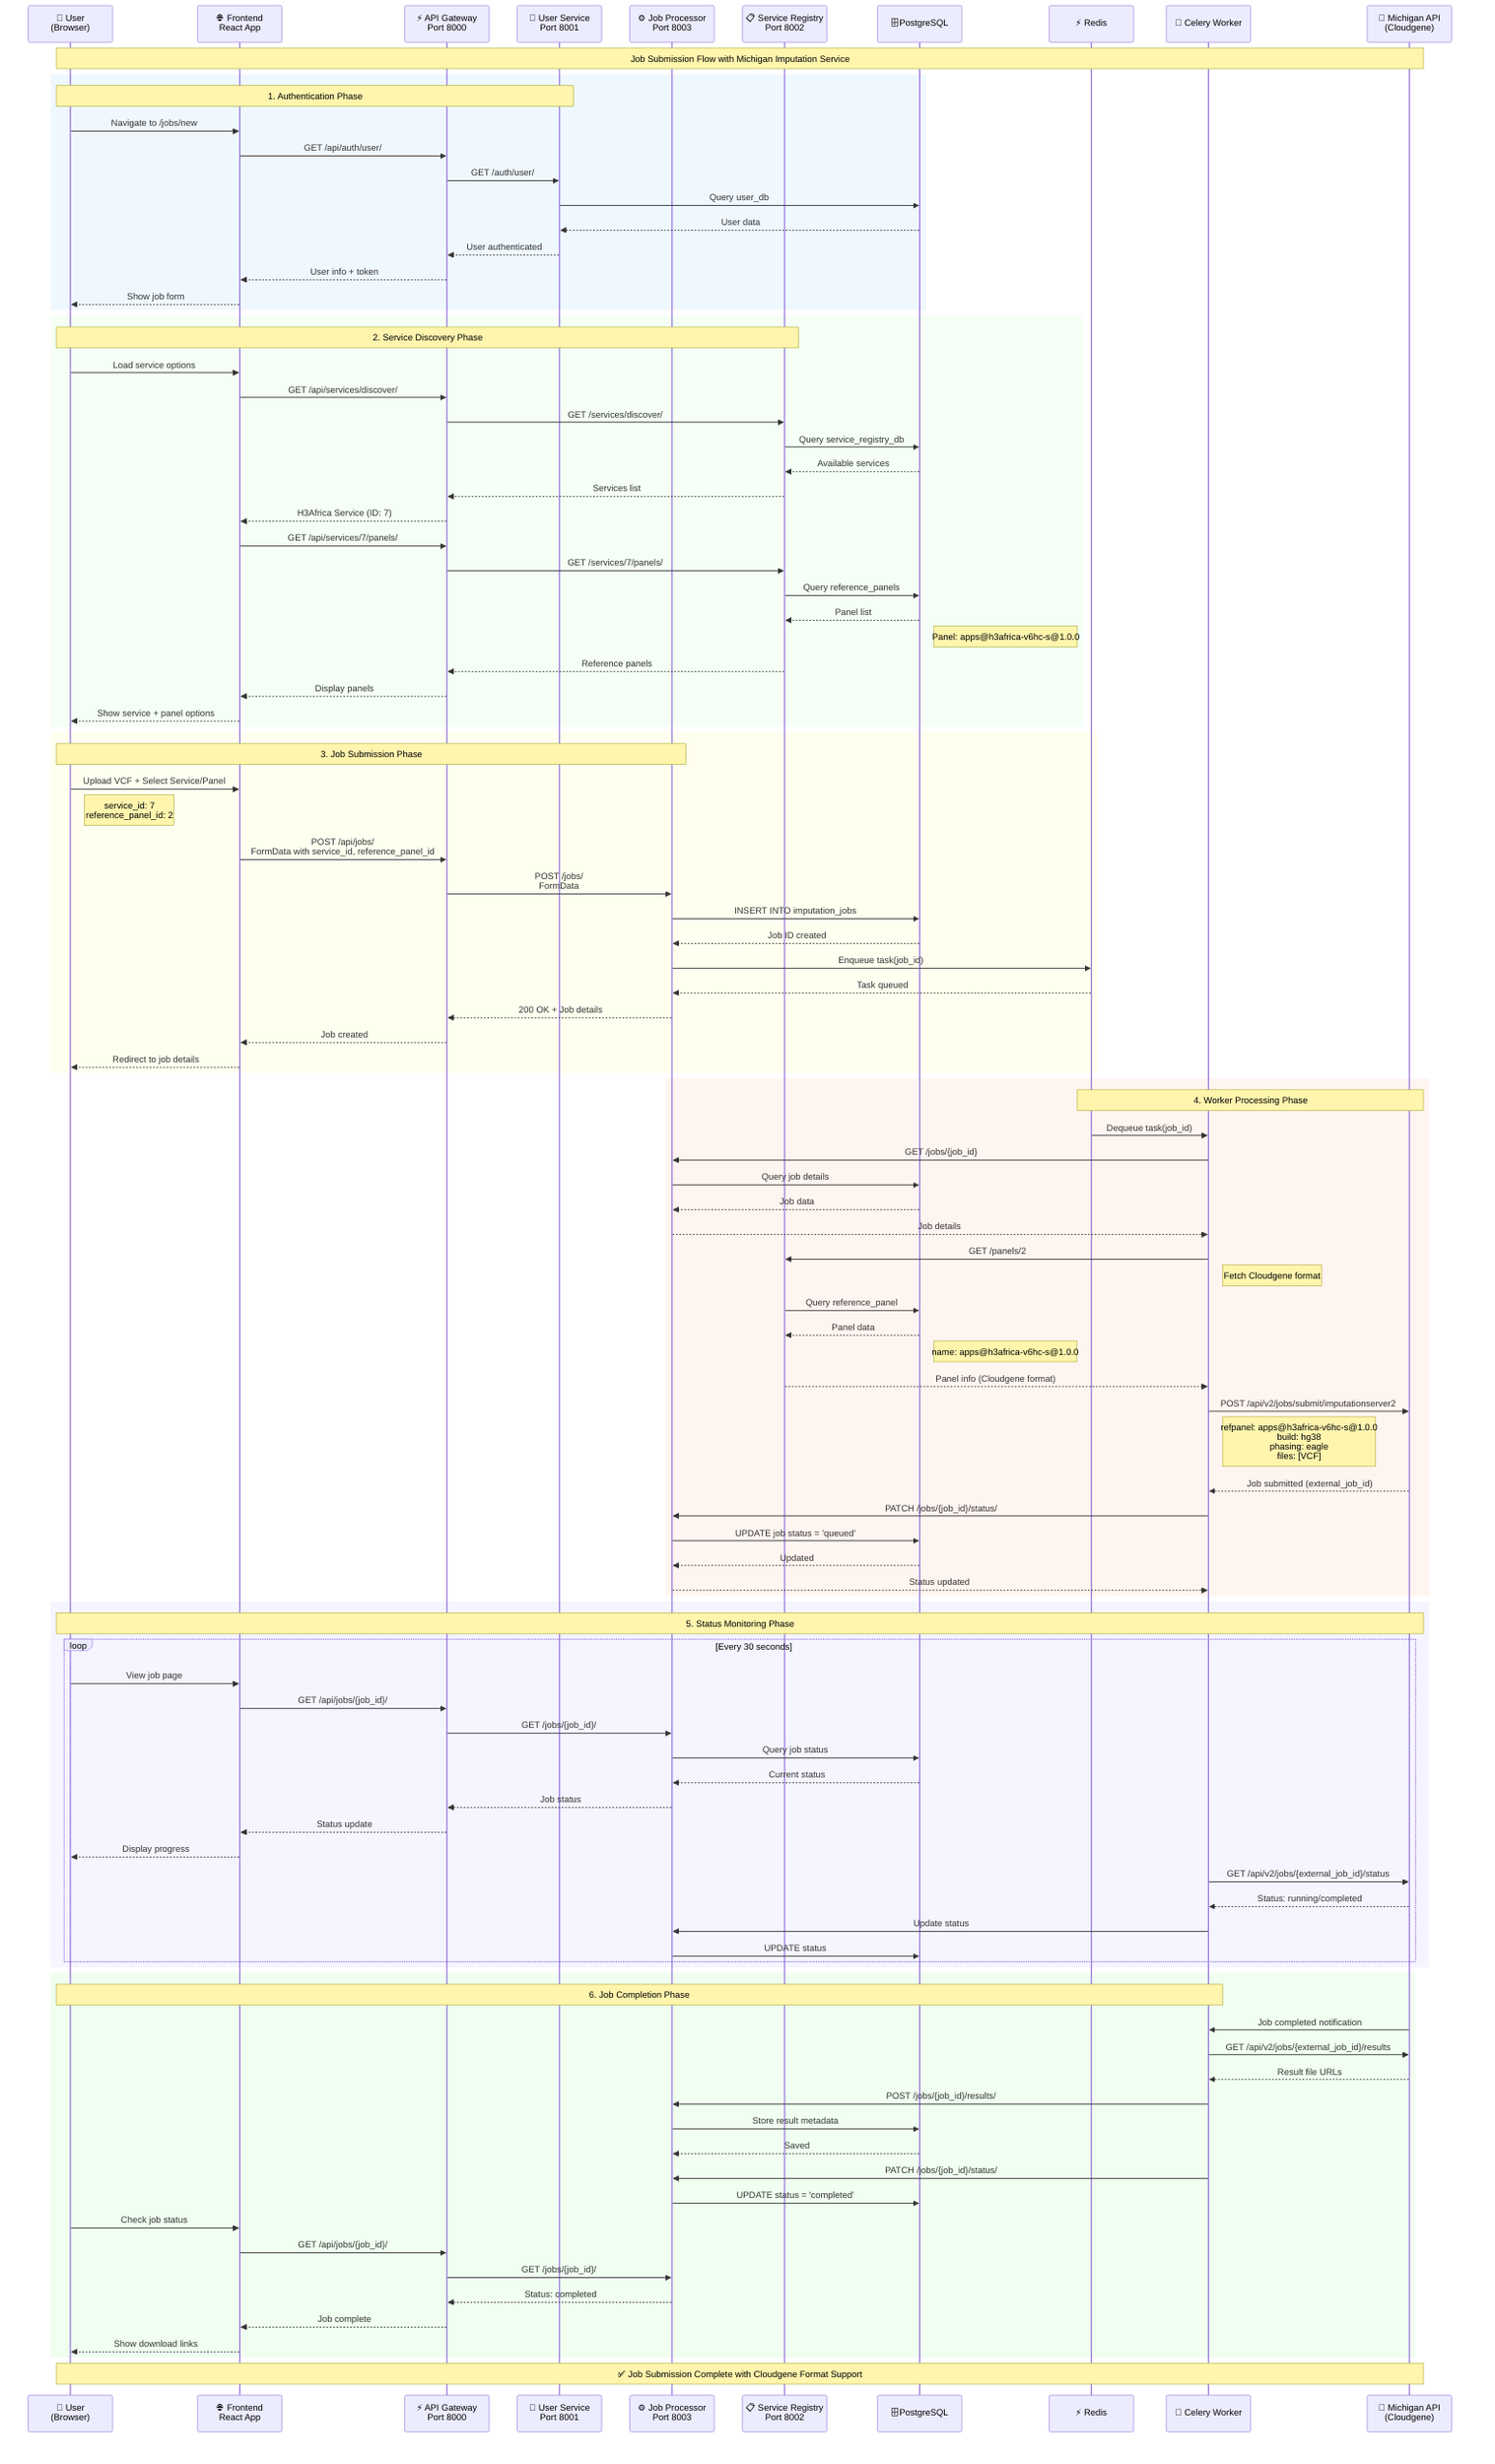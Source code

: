 sequenceDiagram
    participant User as 👤 User<br/>(Browser)
    participant Frontend as 🌐 Frontend<br/>React App
    participant Gateway as ⚡ API Gateway<br/>Port 8000
    participant UserSvc as 👤 User Service<br/>Port 8001
    participant JobProc as ⚙️ Job Processor<br/>Port 8003
    participant SvcReg as 📋 Service Registry<br/>Port 8002
    participant DB as 🗄️ PostgreSQL
    participant Redis as ⚡ Redis
    participant Worker as 🔄 Celery Worker
    participant Michigan as 🧬 Michigan API<br/>(Cloudgene)

    Note over User,Michigan: Job Submission Flow with Michigan Imputation Service

    %% Authentication
    rect rgb(240, 248, 255)
        Note over User,UserSvc: 1. Authentication Phase
        User->>Frontend: Navigate to /jobs/new
        Frontend->>Gateway: GET /api/auth/user/
        Gateway->>UserSvc: GET /auth/user/
        UserSvc->>DB: Query user_db
        DB-->>UserSvc: User data
        UserSvc-->>Gateway: User authenticated
        Gateway-->>Frontend: User info + token
        Frontend-->>User: Show job form
    end

    %% Service Discovery
    rect rgb(245, 255, 245)
        Note over User,SvcReg: 2. Service Discovery Phase
        User->>Frontend: Load service options
        Frontend->>Gateway: GET /api/services/discover/
        Gateway->>SvcReg: GET /services/discover/
        SvcReg->>DB: Query service_registry_db
        DB-->>SvcReg: Available services
        SvcReg-->>Gateway: Services list
        Gateway-->>Frontend: H3Africa Service (ID: 7)

        Frontend->>Gateway: GET /api/services/7/panels/
        Gateway->>SvcReg: GET /services/7/panels/
        SvcReg->>DB: Query reference_panels
        DB-->>SvcReg: Panel list
        Note right of DB: Panel: apps@h3africa-v6hc-s@1.0.0
        SvcReg-->>Gateway: Reference panels
        Gateway-->>Frontend: Display panels
        Frontend-->>User: Show service + panel options
    end

    %% Job Submission
    rect rgb(255, 255, 240)
        Note over User,JobProc: 3. Job Submission Phase
        User->>Frontend: Upload VCF + Select Service/Panel
        Note right of User: service_id: 7<br/>reference_panel_id: 2
        Frontend->>Gateway: POST /api/jobs/<br/>FormData with service_id, reference_panel_id
        Gateway->>JobProc: POST /jobs/<br/>FormData

        JobProc->>DB: INSERT INTO imputation_jobs
        DB-->>JobProc: Job ID created

        JobProc->>Redis: Enqueue task(job_id)
        Redis-->>JobProc: Task queued

        JobProc-->>Gateway: 200 OK + Job details
        Gateway-->>Frontend: Job created
        Frontend-->>User: Redirect to job details
    end

    %% Worker Processing
    rect rgb(255, 245, 240)
        Note over Redis,Michigan: 4. Worker Processing Phase
        Redis->>Worker: Dequeue task(job_id)

        Worker->>JobProc: GET /jobs/{job_id}
        JobProc->>DB: Query job details
        DB-->>JobProc: Job data
        JobProc-->>Worker: Job details

        Worker->>SvcReg: GET /panels/2
        Note right of Worker: Fetch Cloudgene format
        SvcReg->>DB: Query reference_panel
        DB-->>SvcReg: Panel data
        Note right of DB: name: apps@h3africa-v6hc-s@1.0.0
        SvcReg-->>Worker: Panel info (Cloudgene format)

        Worker->>Michigan: POST /api/v2/jobs/submit/imputationserver2
        Note right of Worker: refpanel: apps@h3africa-v6hc-s@1.0.0<br/>build: hg38<br/>phasing: eagle<br/>files: [VCF]

        Michigan-->>Worker: Job submitted (external_job_id)

        Worker->>JobProc: PATCH /jobs/{job_id}/status/
        JobProc->>DB: UPDATE job status = 'queued'
        DB-->>JobProc: Updated
        JobProc-->>Worker: Status updated
    end

    %% Status Monitoring
    rect rgb(245, 245, 255)
        Note over User,Michigan: 5. Status Monitoring Phase
        loop Every 30 seconds
            User->>Frontend: View job page
            Frontend->>Gateway: GET /api/jobs/{job_id}/
            Gateway->>JobProc: GET /jobs/{job_id}/
            JobProc->>DB: Query job status
            DB-->>JobProc: Current status
            JobProc-->>Gateway: Job status
            Gateway-->>Frontend: Status update
            Frontend-->>User: Display progress

            Worker->>Michigan: GET /api/v2/jobs/{external_job_id}/status
            Michigan-->>Worker: Status: running/completed
            Worker->>JobProc: Update status
            JobProc->>DB: UPDATE status
        end
    end

    %% Completion
    rect rgb(240, 255, 240)
        Note over Worker,User: 6. Job Completion Phase
        Michigan->>Worker: Job completed notification
        Worker->>Michigan: GET /api/v2/jobs/{external_job_id}/results
        Michigan-->>Worker: Result file URLs

        Worker->>JobProc: POST /jobs/{job_id}/results/
        JobProc->>DB: Store result metadata
        DB-->>JobProc: Saved

        Worker->>JobProc: PATCH /jobs/{job_id}/status/
        JobProc->>DB: UPDATE status = 'completed'

        User->>Frontend: Check job status
        Frontend->>Gateway: GET /api/jobs/{job_id}/
        Gateway->>JobProc: GET /jobs/{job_id}/
        JobProc-->>Gateway: Status: completed
        Gateway-->>Frontend: Job complete
        Frontend-->>User: Show download links
    end

    Note over User,Michigan: ✅ Job Submission Complete with Cloudgene Format Support